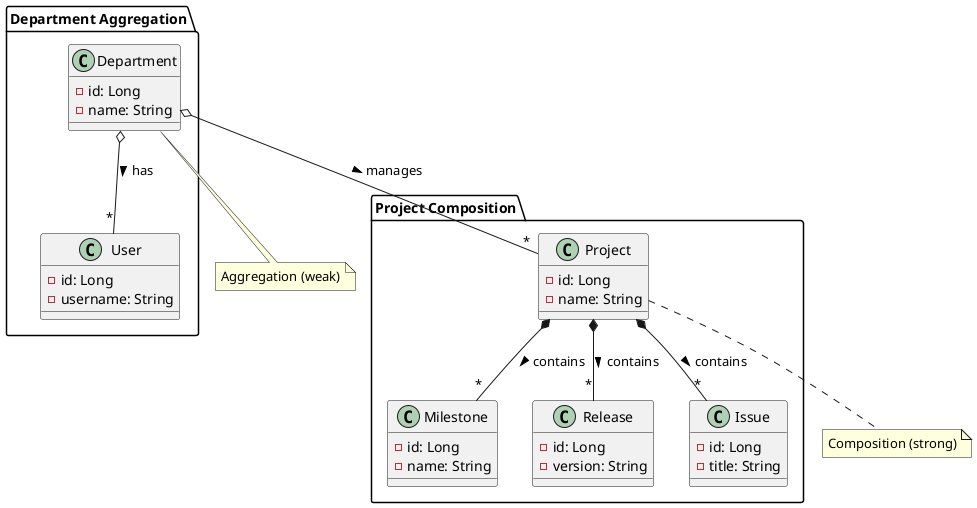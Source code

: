 @startuml
package "Project Composition" {
  class Project {
    -id: Long
    -name: String
  }

  class Milestone {
    -id: Long
    -name: String
  }

  class Release {
    -id: Long
    -version: String
  }

  class Issue {
    -id: Long
    -title: String
  }

  Project *-- "*" Milestone : contains >
  Project *-- "*" Release : contains >
  Project *-- "*" Issue : contains >
}

package "Department Aggregation" {
  class Department {
    -id: Long
    -name: String
  }

  class User {
    -id: Long
    -username: String
  }

  Department o-- "*" User : has >
  Department o-- "*" Project : manages >
}

note "Composition (strong)" as N1
note "Aggregation (weak)" as N2

Project .. N1
Department .. N2

@enduml 